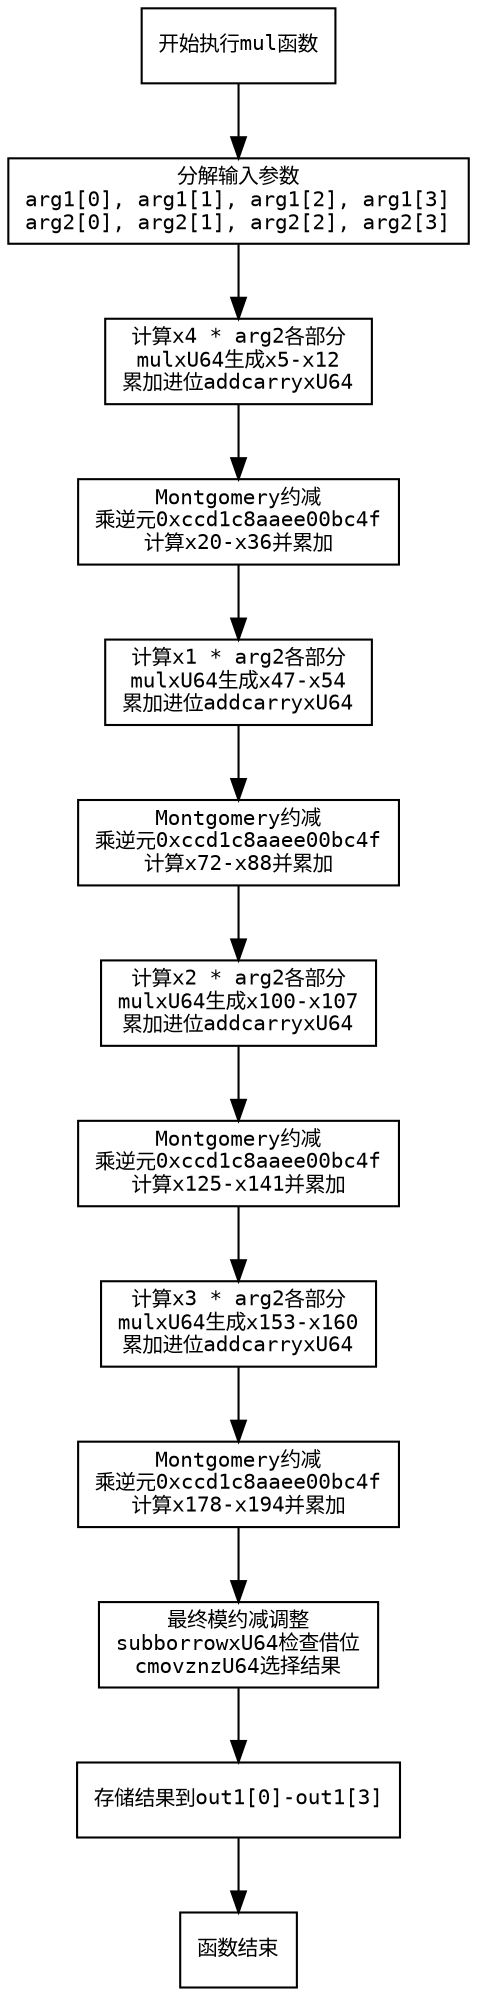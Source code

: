 
digraph flowchart {
    node [shape=rectangle, fontname="Courier", fontsize=10];
    edge [fontname="Courier", fontsize=10];

    start [label="开始执行mul函数"];
    decompose [label="分解输入参数\narg1[0], arg1[1], arg1[2], arg1[3]\narg2[0], arg2[1], arg2[2], arg2[3]"];
    
    // 处理x4（arg1[0]）部分
    process_x4 [label="计算x4 * arg2各部分\nmulxU64生成x5-x12\n累加进位addcarryxU64"];
    mont_reduce_x4 [label="Montgomery约减\n乘逆元0xccd1c8aaee00bc4f\n计算x20-x36并累加"];
    
    // 处理x1（arg1[1]）部分
    process_x1 [label="计算x1 * arg2各部分\nmulxU64生成x47-x54\n累加进位addcarryxU64"];
    mont_reduce_x1 [label="Montgomery约减\n乘逆元0xccd1c8aaee00bc4f\n计算x72-x88并累加"];
    
    // 处理x2（arg1[2]）部分
    process_x2 [label="计算x2 * arg2各部分\nmulxU64生成x100-x107\n累加进位addcarryxU64"];
    mont_reduce_x2 [label="Montgomery约减\n乘逆元0xccd1c8aaee00bc4f\n计算x125-x141并累加"];
    
    // 处理x3（arg1[3]）部分
    process_x3 [label="计算x3 * arg2各部分\nmulxU64生成x153-x160\n累加进位addcarryxU64"];
    mont_reduce_x3 [label="Montgomery约减\n乘逆元0xccd1c8aaee00bc4f\n计算x178-x194并累加"];
    
    // 最终调整
    final_adjust [label="最终模约减调整\nsubborrowxU64检查借位\ncmovznzU64选择结果"];
    output [label="存储结果到out1[0]-out1[3]"];
    end [label="函数结束"];

    start -> decompose;
    decompose -> process_x4;
    
    process_x4 -> mont_reduce_x4;
    mont_reduce_x4 -> process_x1;
    
    process_x1 -> mont_reduce_x1;
    mont_reduce_x1 -> process_x2;
    
    process_x2 -> mont_reduce_x2;
    mont_reduce_x2 -> process_x3;
    
    process_x3 -> mont_reduce_x3;
    mont_reduce_x3 -> final_adjust;
    
    final_adjust -> output;
    output -> end;
}
